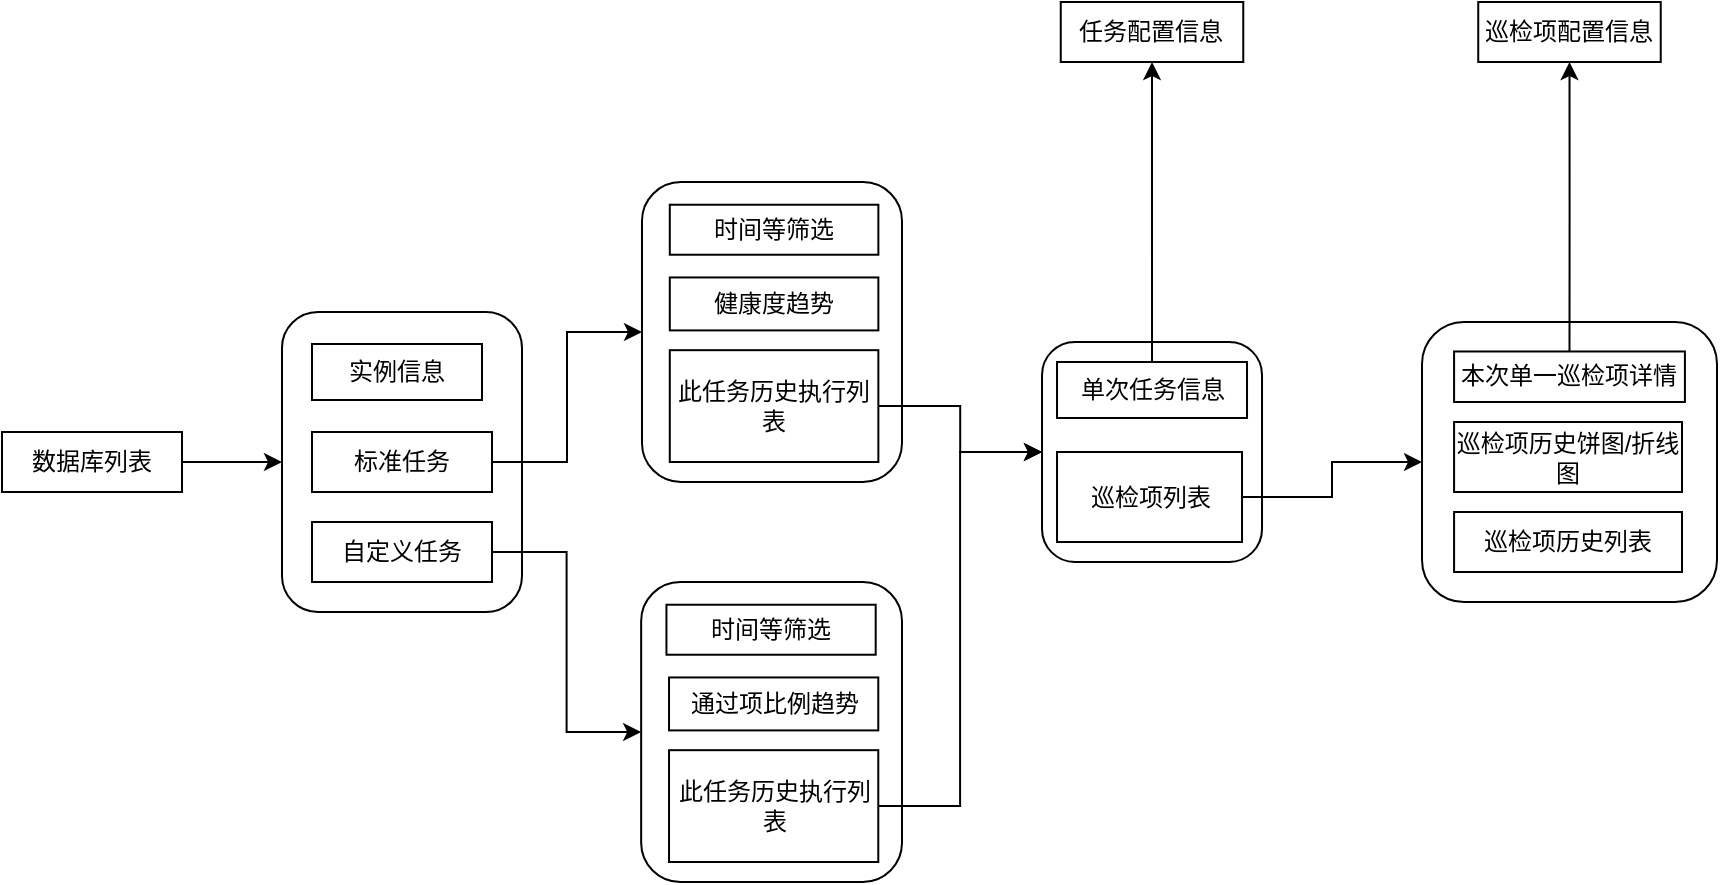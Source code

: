 <mxfile version="25.0.3">
  <diagram id="C5RBs43oDa-KdzZeNtuy" name="Page-1">
    <mxGraphModel dx="1769" dy="3083" grid="1" gridSize="10" guides="1" tooltips="1" connect="1" arrows="1" fold="1" page="1" pageScale="1" pageWidth="827" pageHeight="1169" math="0" shadow="0">
      <root>
        <mxCell id="WIyWlLk6GJQsqaUBKTNV-0" />
        <mxCell id="WIyWlLk6GJQsqaUBKTNV-1" parent="WIyWlLk6GJQsqaUBKTNV-0" />
        <mxCell id="JOPA2APvZcbgH6mCufrY-14" style="edgeStyle=orthogonalEdgeStyle;rounded=0;orthogonalLoop=1;jettySize=auto;html=1;exitX=1;exitY=0.5;exitDx=0;exitDy=0;entryX=0;entryY=0.5;entryDx=0;entryDy=0;" edge="1" parent="WIyWlLk6GJQsqaUBKTNV-1" source="L1au-kwzUeggpMmvO1oj-0" target="JOPA2APvZcbgH6mCufrY-10">
          <mxGeometry relative="1" as="geometry" />
        </mxCell>
        <mxCell id="L1au-kwzUeggpMmvO1oj-0" value="数据库列表" style="rounded=0;whiteSpace=wrap;html=1;" parent="WIyWlLk6GJQsqaUBKTNV-1" vertex="1">
          <mxGeometry x="-140" y="-1055" width="90" height="30" as="geometry" />
        </mxCell>
        <mxCell id="L1au-kwzUeggpMmvO1oj-12" value="" style="group" parent="WIyWlLk6GJQsqaUBKTNV-1" vertex="1" connectable="0">
          <mxGeometry x="380.01" y="-1115" width="110" height="140" as="geometry" />
        </mxCell>
        <mxCell id="L1au-kwzUeggpMmvO1oj-3" value="" style="rounded=1;whiteSpace=wrap;html=1;" parent="L1au-kwzUeggpMmvO1oj-12" vertex="1">
          <mxGeometry y="15" width="110" height="110" as="geometry" />
        </mxCell>
        <mxCell id="L1au-kwzUeggpMmvO1oj-6" value="巡检项列表" style="rounded=0;whiteSpace=wrap;html=1;" parent="L1au-kwzUeggpMmvO1oj-12" vertex="1">
          <mxGeometry x="7.5" y="70" width="92.5" height="45" as="geometry" />
        </mxCell>
        <mxCell id="L1au-kwzUeggpMmvO1oj-9" value="&lt;div&gt;单次任务信息&lt;/div&gt;" style="rounded=0;whiteSpace=wrap;html=1;" parent="L1au-kwzUeggpMmvO1oj-12" vertex="1">
          <mxGeometry x="7.5" y="25" width="95" height="28.0" as="geometry" />
        </mxCell>
        <mxCell id="L1au-kwzUeggpMmvO1oj-18" value="" style="group;autosize=0;resizeWidth=0;resizable=1;" parent="WIyWlLk6GJQsqaUBKTNV-1" vertex="1" connectable="0">
          <mxGeometry x="570" y="-1110" width="147.5" height="140" as="geometry" />
        </mxCell>
        <mxCell id="L1au-kwzUeggpMmvO1oj-17" value="" style="rounded=1;whiteSpace=wrap;html=1;" parent="L1au-kwzUeggpMmvO1oj-18" vertex="1">
          <mxGeometry width="147.5" height="140" as="geometry" />
        </mxCell>
        <mxCell id="L1au-kwzUeggpMmvO1oj-13" value="本次单一巡检项详情" style="rounded=0;whiteSpace=wrap;html=1;" parent="L1au-kwzUeggpMmvO1oj-18" vertex="1">
          <mxGeometry x="16.04" y="14.74" width="115.42" height="25.26" as="geometry" />
        </mxCell>
        <mxCell id="L1au-kwzUeggpMmvO1oj-15" value="&lt;div&gt;巡检项历史列表&lt;/div&gt;" style="rounded=0;whiteSpace=wrap;html=1;" parent="L1au-kwzUeggpMmvO1oj-18" vertex="1">
          <mxGeometry x="16.04" y="95" width="113.96" height="30" as="geometry" />
        </mxCell>
        <mxCell id="JOPA2APvZcbgH6mCufrY-2" value="&lt;div&gt;巡检项历史饼图/折线图&lt;/div&gt;" style="rounded=0;whiteSpace=wrap;html=1;" vertex="1" parent="L1au-kwzUeggpMmvO1oj-18">
          <mxGeometry x="16.04" y="50" width="113.96" height="35" as="geometry" />
        </mxCell>
        <mxCell id="L1au-kwzUeggpMmvO1oj-21" value="任务配置信息" style="rounded=0;whiteSpace=wrap;html=1;" parent="WIyWlLk6GJQsqaUBKTNV-1" vertex="1">
          <mxGeometry x="389.38" y="-1270" width="91.25" height="30" as="geometry" />
        </mxCell>
        <mxCell id="L1au-kwzUeggpMmvO1oj-20" style="edgeStyle=orthogonalEdgeStyle;rounded=0;orthogonalLoop=1;jettySize=auto;html=1;exitX=0.5;exitY=0;exitDx=0;exitDy=0;entryX=0.5;entryY=1;entryDx=0;entryDy=0;" parent="WIyWlLk6GJQsqaUBKTNV-1" source="L1au-kwzUeggpMmvO1oj-9" target="L1au-kwzUeggpMmvO1oj-21" edge="1">
          <mxGeometry relative="1" as="geometry">
            <mxPoint x="425" y="-1120" as="targetPoint" />
          </mxGeometry>
        </mxCell>
        <mxCell id="JOPA2APvZcbgH6mCufrY-6" value="" style="group" vertex="1" connectable="0" parent="WIyWlLk6GJQsqaUBKTNV-1">
          <mxGeometry x="180" y="-1180" width="130" height="150" as="geometry" />
        </mxCell>
        <mxCell id="L1au-kwzUeggpMmvO1oj-27" value="" style="group" parent="JOPA2APvZcbgH6mCufrY-6" vertex="1" connectable="0">
          <mxGeometry x="-0.005" width="129.504" height="150.0" as="geometry" />
        </mxCell>
        <mxCell id="L1au-kwzUeggpMmvO1oj-25" value="" style="rounded=1;whiteSpace=wrap;html=1;" parent="L1au-kwzUeggpMmvO1oj-27" vertex="1">
          <mxGeometry x="0.0" width="130" height="150.0" as="geometry" />
        </mxCell>
        <mxCell id="L1au-kwzUeggpMmvO1oj-1" value="&lt;div&gt;此任务历史执行列表&lt;/div&gt;" style="rounded=0;whiteSpace=wrap;html=1;" parent="L1au-kwzUeggpMmvO1oj-27" vertex="1">
          <mxGeometry x="13.898" y="84.09" width="104.284" height="55.91" as="geometry" />
        </mxCell>
        <mxCell id="L1au-kwzUeggpMmvO1oj-23" value="时间等筛选" style="rounded=0;whiteSpace=wrap;html=1;" parent="L1au-kwzUeggpMmvO1oj-27" vertex="1">
          <mxGeometry x="13.898" y="11.364" width="104.284" height="25" as="geometry" />
        </mxCell>
        <mxCell id="L1au-kwzUeggpMmvO1oj-26" value="健康度趋势" style="rounded=0;whiteSpace=wrap;html=1;" parent="L1au-kwzUeggpMmvO1oj-27" vertex="1">
          <mxGeometry x="13.898" y="47.727" width="104.284" height="26.473" as="geometry" />
        </mxCell>
        <mxCell id="JOPA2APvZcbgH6mCufrY-10" value="" style="rounded=1;whiteSpace=wrap;html=1;" vertex="1" parent="WIyWlLk6GJQsqaUBKTNV-1">
          <mxGeometry y="-1115" width="120" height="150" as="geometry" />
        </mxCell>
        <mxCell id="JOPA2APvZcbgH6mCufrY-22" style="edgeStyle=orthogonalEdgeStyle;rounded=0;orthogonalLoop=1;jettySize=auto;html=1;exitX=1;exitY=0.5;exitDx=0;exitDy=0;entryX=0;entryY=0.5;entryDx=0;entryDy=0;" edge="1" parent="WIyWlLk6GJQsqaUBKTNV-1" source="JOPA2APvZcbgH6mCufrY-12" target="JOPA2APvZcbgH6mCufrY-18">
          <mxGeometry relative="1" as="geometry" />
        </mxCell>
        <mxCell id="JOPA2APvZcbgH6mCufrY-12" value="自定义任务" style="rounded=0;whiteSpace=wrap;html=1;" vertex="1" parent="WIyWlLk6GJQsqaUBKTNV-1">
          <mxGeometry x="15" y="-1010" width="90" height="30" as="geometry" />
        </mxCell>
        <mxCell id="JOPA2APvZcbgH6mCufrY-15" style="edgeStyle=orthogonalEdgeStyle;rounded=0;orthogonalLoop=1;jettySize=auto;html=1;exitX=1;exitY=0.5;exitDx=0;exitDy=0;entryX=0;entryY=0.5;entryDx=0;entryDy=0;" edge="1" parent="WIyWlLk6GJQsqaUBKTNV-1" source="JOPA2APvZcbgH6mCufrY-13" target="L1au-kwzUeggpMmvO1oj-25">
          <mxGeometry relative="1" as="geometry" />
        </mxCell>
        <mxCell id="JOPA2APvZcbgH6mCufrY-13" value="标准任务" style="rounded=0;whiteSpace=wrap;html=1;" vertex="1" parent="WIyWlLk6GJQsqaUBKTNV-1">
          <mxGeometry x="15" y="-1055" width="90" height="30" as="geometry" />
        </mxCell>
        <mxCell id="JOPA2APvZcbgH6mCufrY-16" value="" style="group" vertex="1" connectable="0" parent="WIyWlLk6GJQsqaUBKTNV-1">
          <mxGeometry x="179.58" y="-980" width="130.42" height="150" as="geometry" />
        </mxCell>
        <mxCell id="JOPA2APvZcbgH6mCufrY-17" value="" style="group" vertex="1" connectable="0" parent="JOPA2APvZcbgH6mCufrY-16">
          <mxGeometry x="-0.005" width="129.922" height="150.0" as="geometry" />
        </mxCell>
        <mxCell id="JOPA2APvZcbgH6mCufrY-18" value="" style="rounded=1;whiteSpace=wrap;html=1;" vertex="1" parent="JOPA2APvZcbgH6mCufrY-17">
          <mxGeometry x="0.0" width="130.42" height="150.0" as="geometry" />
        </mxCell>
        <mxCell id="JOPA2APvZcbgH6mCufrY-19" value="&lt;div&gt;此任务历史执行列表&lt;/div&gt;" style="rounded=0;whiteSpace=wrap;html=1;" vertex="1" parent="JOPA2APvZcbgH6mCufrY-17">
          <mxGeometry x="13.943" y="84.09" width="104.621" height="55.91" as="geometry" />
        </mxCell>
        <mxCell id="JOPA2APvZcbgH6mCufrY-20" value="时间等筛选" style="rounded=0;whiteSpace=wrap;html=1;" vertex="1" parent="JOPA2APvZcbgH6mCufrY-17">
          <mxGeometry x="12.651" y="11.364" width="104.621" height="25" as="geometry" />
        </mxCell>
        <mxCell id="JOPA2APvZcbgH6mCufrY-21" value="通过项比例趋势" style="rounded=0;whiteSpace=wrap;html=1;" vertex="1" parent="JOPA2APvZcbgH6mCufrY-17">
          <mxGeometry x="13.943" y="47.727" width="104.621" height="26.473" as="geometry" />
        </mxCell>
        <mxCell id="JOPA2APvZcbgH6mCufrY-0" value="&lt;div&gt;实例信息&lt;/div&gt;" style="rounded=0;whiteSpace=wrap;html=1;" vertex="1" parent="WIyWlLk6GJQsqaUBKTNV-1">
          <mxGeometry x="15" y="-1099" width="85" height="28" as="geometry" />
        </mxCell>
        <mxCell id="JOPA2APvZcbgH6mCufrY-24" style="edgeStyle=orthogonalEdgeStyle;rounded=0;orthogonalLoop=1;jettySize=auto;html=1;exitX=1;exitY=0.5;exitDx=0;exitDy=0;" edge="1" parent="WIyWlLk6GJQsqaUBKTNV-1" source="L1au-kwzUeggpMmvO1oj-1" target="L1au-kwzUeggpMmvO1oj-3">
          <mxGeometry relative="1" as="geometry" />
        </mxCell>
        <mxCell id="JOPA2APvZcbgH6mCufrY-25" style="edgeStyle=orthogonalEdgeStyle;rounded=0;orthogonalLoop=1;jettySize=auto;html=1;exitX=1;exitY=0.5;exitDx=0;exitDy=0;entryX=0;entryY=0.5;entryDx=0;entryDy=0;" edge="1" parent="WIyWlLk6GJQsqaUBKTNV-1" source="JOPA2APvZcbgH6mCufrY-19" target="L1au-kwzUeggpMmvO1oj-3">
          <mxGeometry relative="1" as="geometry" />
        </mxCell>
        <mxCell id="JOPA2APvZcbgH6mCufrY-26" style="edgeStyle=orthogonalEdgeStyle;rounded=0;orthogonalLoop=1;jettySize=auto;html=1;exitX=1;exitY=0.5;exitDx=0;exitDy=0;entryX=0;entryY=0.5;entryDx=0;entryDy=0;" edge="1" parent="WIyWlLk6GJQsqaUBKTNV-1" source="L1au-kwzUeggpMmvO1oj-6" target="L1au-kwzUeggpMmvO1oj-17">
          <mxGeometry relative="1" as="geometry" />
        </mxCell>
        <mxCell id="JOPA2APvZcbgH6mCufrY-27" value="巡检项配置信息" style="rounded=0;whiteSpace=wrap;html=1;" vertex="1" parent="WIyWlLk6GJQsqaUBKTNV-1">
          <mxGeometry x="598.12" y="-1270" width="91.25" height="30" as="geometry" />
        </mxCell>
        <mxCell id="JOPA2APvZcbgH6mCufrY-28" style="edgeStyle=orthogonalEdgeStyle;rounded=0;orthogonalLoop=1;jettySize=auto;html=1;exitX=0.5;exitY=0;exitDx=0;exitDy=0;" edge="1" parent="WIyWlLk6GJQsqaUBKTNV-1" source="L1au-kwzUeggpMmvO1oj-13" target="JOPA2APvZcbgH6mCufrY-27">
          <mxGeometry relative="1" as="geometry" />
        </mxCell>
      </root>
    </mxGraphModel>
  </diagram>
</mxfile>
